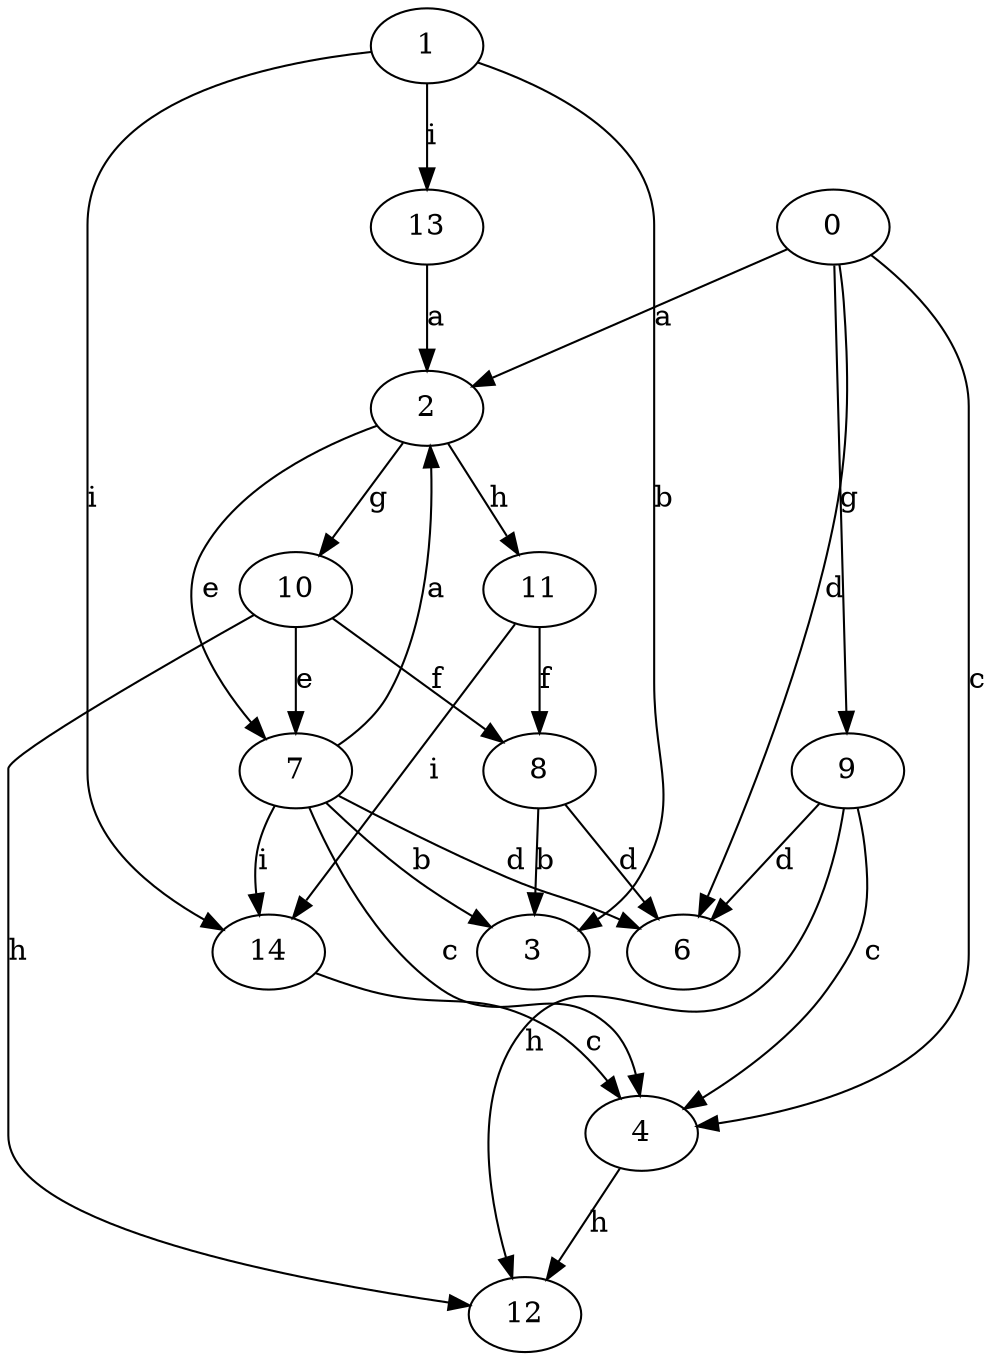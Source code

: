 strict digraph  {
0;
1;
2;
3;
4;
6;
7;
8;
9;
10;
11;
12;
13;
14;
0 -> 2  [label=a];
0 -> 4  [label=c];
0 -> 6  [label=d];
0 -> 9  [label=g];
1 -> 3  [label=b];
1 -> 13  [label=i];
1 -> 14  [label=i];
2 -> 7  [label=e];
2 -> 10  [label=g];
2 -> 11  [label=h];
4 -> 12  [label=h];
7 -> 2  [label=a];
7 -> 3  [label=b];
7 -> 4  [label=c];
7 -> 6  [label=d];
7 -> 14  [label=i];
8 -> 3  [label=b];
8 -> 6  [label=d];
9 -> 4  [label=c];
9 -> 6  [label=d];
9 -> 12  [label=h];
10 -> 7  [label=e];
10 -> 8  [label=f];
10 -> 12  [label=h];
11 -> 8  [label=f];
11 -> 14  [label=i];
13 -> 2  [label=a];
14 -> 4  [label=c];
}
